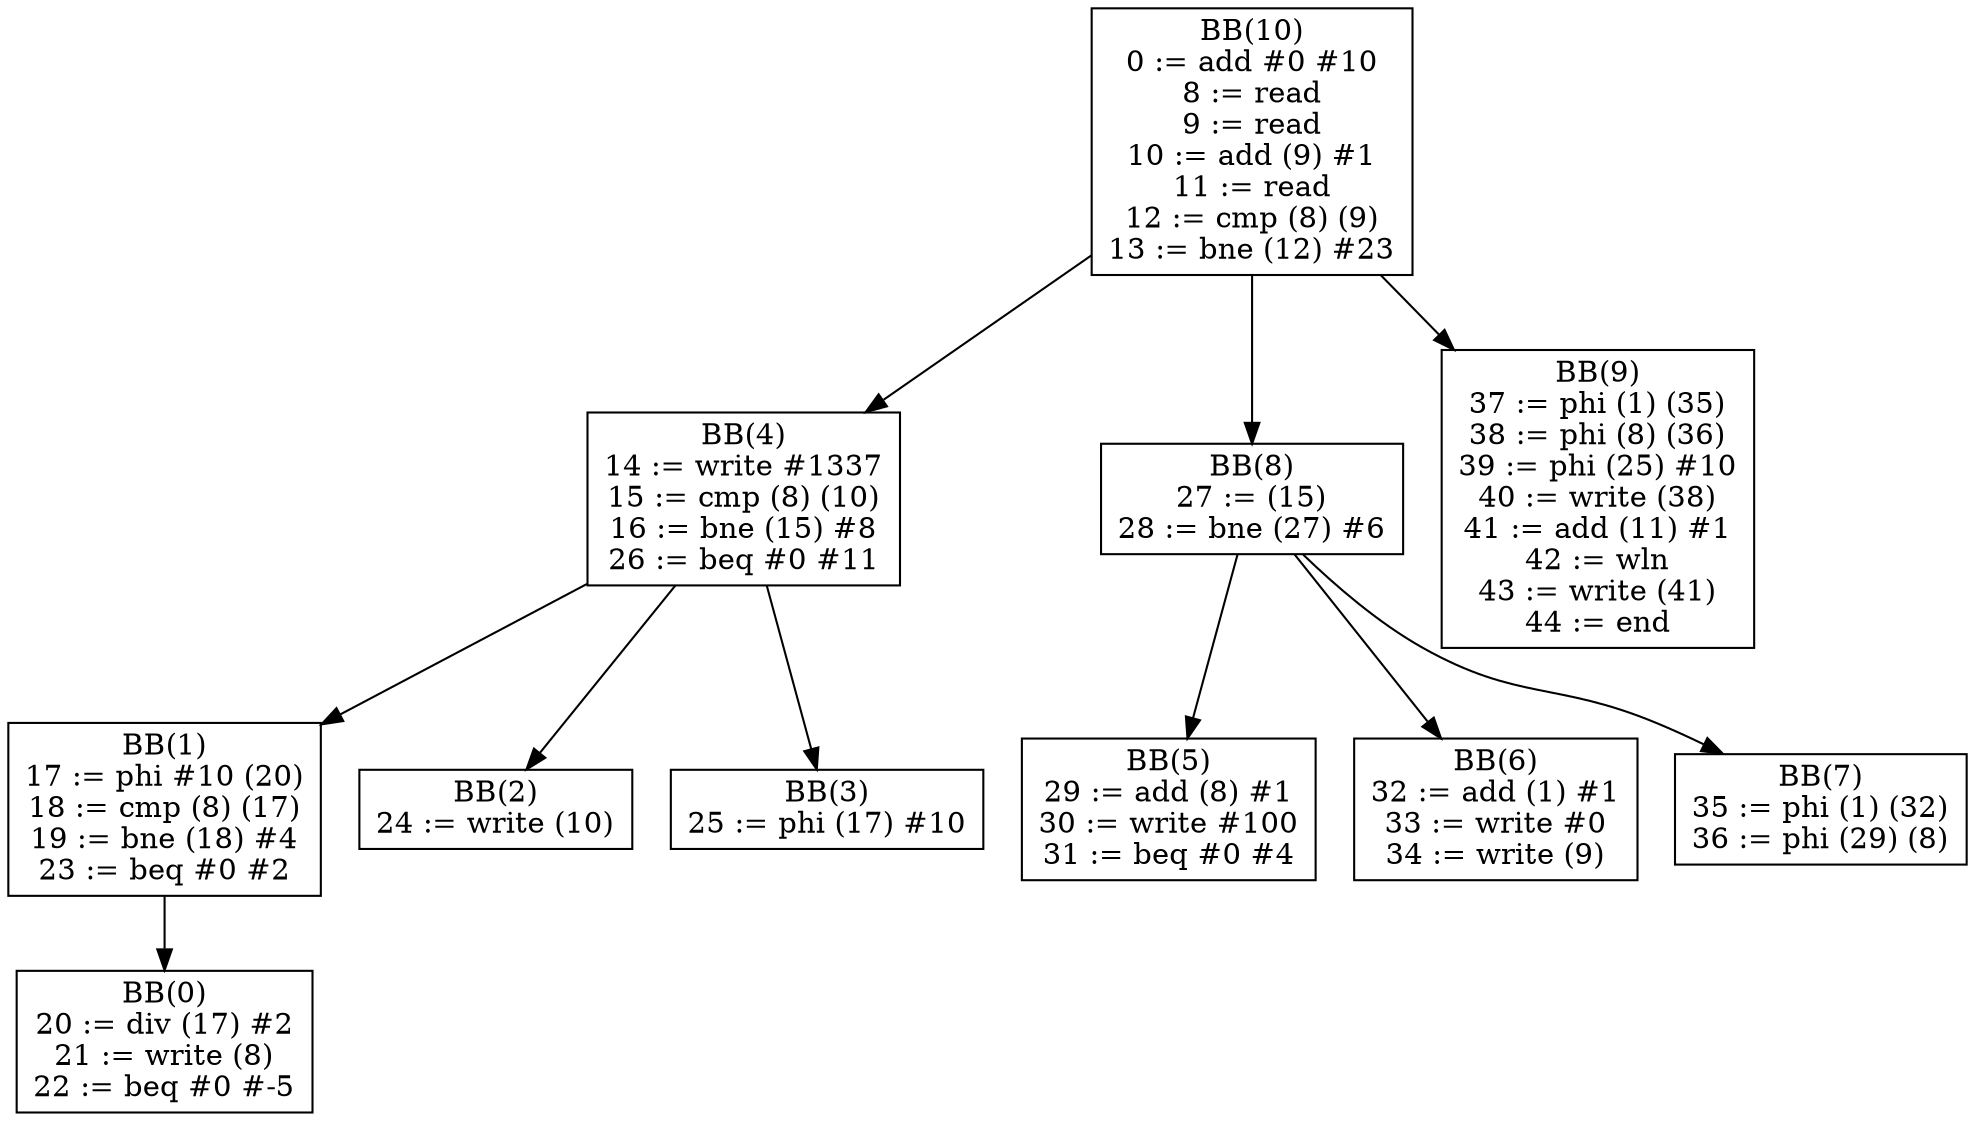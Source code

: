 digraph G {
bb10[shape = box, label = "BB(10)\n" + "0 := add #0 #10\n" + "8 := read\n" + "9 := read\n" + "10 := add (9) #1\n" + "11 := read\n" + "12 := cmp (8) (9)\n" + "13 := bne (12) #23\n"];
bb4[shape = box, label = "BB(4)\n" + "14 := write #1337\n" + "15 := cmp (8) (10)\n" + "16 := bne (15) #8\n" + "26 := beq #0 #11\n"];
bb8[shape = box, label = "BB(8)\n" + "27 := (15)\n" + "28 := bne (27) #6\n"];
bb9[shape = box, label = "BB(9)\n" + "37 := phi (1) (35)\n" + "38 := phi (8) (36)\n" + "39 := phi (25) #10\n" + "40 := write (38)\n" + "41 := add (11) #1\n" + "42 := wln\n" + "43 := write (41)\n" + "44 := end\n"];
bb1[shape = box, label = "BB(1)\n" + "17 := phi #10 (20)\n" + "18 := cmp (8) (17)\n" + "19 := bne (18) #4\n" + "23 := beq #0 #2\n"];
bb2[shape = box, label = "BB(2)\n" + "24 := write (10)\n"];
bb3[shape = box, label = "BB(3)\n" + "25 := phi (17) #10\n"];
bb5[shape = box, label = "BB(5)\n" + "29 := add (8) #1\n" + "30 := write #100\n" + "31 := beq #0 #4\n"];
bb6[shape = box, label = "BB(6)\n" + "32 := add (1) #1\n" + "33 := write #0\n" + "34 := write (9)\n"];
bb7[shape = box, label = "BB(7)\n" + "35 := phi (1) (32)\n" + "36 := phi (29) (8)\n"];
bb0[shape = box, label = "BB(0)\n" + "20 := div (17) #2\n" + "21 := write (8)\n" + "22 := beq #0 #-5\n"];
bb10 -> bb4;
bb10 -> bb8;
bb10 -> bb9;
bb4 -> bb1;
bb4 -> bb2;
bb4 -> bb3;
bb8 -> bb5;
bb8 -> bb6;
bb8 -> bb7;
bb1 -> bb0;
}
